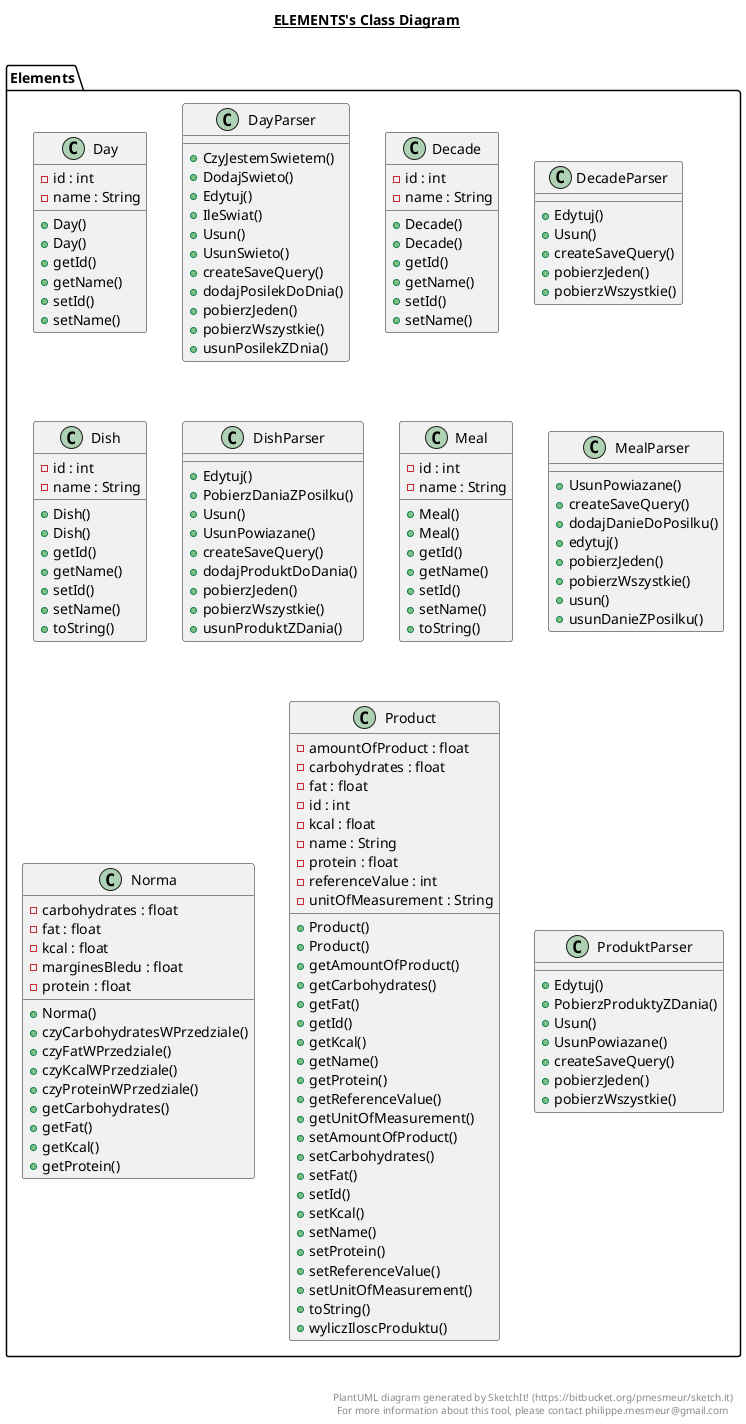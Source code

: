 @startuml

title __ELEMENTS's Class Diagram__\n

  namespace Elements {
    class Elements.Day {
        - id : int
        - name : String
        + Day()
        + Day()
        + getId()
        + getName()
        + setId()
        + setName()
    }
  }
  

  namespace Elements {
    class Elements.DayParser {
        + CzyJestemSwietem()
        + DodajSwieto()
        + Edytuj()
        + IleSwiat()
        + Usun()
        + UsunSwieto()
        + createSaveQuery()
        + dodajPosilekDoDnia()
        + pobierzJeden()
        + pobierzWszystkie()
        + usunPosilekZDnia()
    }
  }
  

  namespace Elements {
    class Elements.Decade {
        - id : int
        - name : String
        + Decade()
        + Decade()
        + getId()
        + getName()
        + setId()
        + setName()
    }
  }
  

  namespace Elements {
    class Elements.DecadeParser {
        + Edytuj()
        + Usun()
        + createSaveQuery()
        + pobierzJeden()
        + pobierzWszystkie()
    }
  }
  

  namespace Elements {
    class Elements.Dish {
        - id : int
        - name : String
        + Dish()
        + Dish()
        + getId()
        + getName()
        + setId()
        + setName()
        + toString()
    }
  }
  

  namespace Elements {
    class Elements.DishParser {
        + Edytuj()
        + PobierzDaniaZPosilku()
        + Usun()
        + UsunPowiazane()
        + createSaveQuery()
        + dodajProduktDoDania()
        + pobierzJeden()
        + pobierzWszystkie()
        + usunProduktZDania()
    }
  }
  

  namespace Elements {
    class Elements.Meal {
        - id : int
        - name : String
        + Meal()
        + Meal()
        + getId()
        + getName()
        + setId()
        + setName()
        + toString()
    }
  }
  

  namespace Elements {
    class Elements.MealParser {
        + UsunPowiazane()
        + createSaveQuery()
        + dodajDanieDoPosilku()
        + edytuj()
        + pobierzJeden()
        + pobierzWszystkie()
        + usun()
        + usunDanieZPosilku()
    }
  }
  

  namespace Elements {
    class Elements.Norma {
        - carbohydrates : float
        - fat : float
        - kcal : float
        - marginesBledu : float
        - protein : float
        + Norma()
        + czyCarbohydratesWPrzedziale()
        + czyFatWPrzedziale()
        + czyKcalWPrzedziale()
        + czyProteinWPrzedziale()
        + getCarbohydrates()
        + getFat()
        + getKcal()
        + getProtein()
    }
  }
  

  namespace Elements {
    class Elements.Product {
        - amountOfProduct : float
        - carbohydrates : float
        - fat : float
        - id : int
        - kcal : float
        - name : String
        - protein : float
        - referenceValue : int
        - unitOfMeasurement : String
        + Product()
        + Product()
        + getAmountOfProduct()
        + getCarbohydrates()
        + getFat()
        + getId()
        + getKcal()
        + getName()
        + getProtein()
        + getReferenceValue()
        + getUnitOfMeasurement()
        + setAmountOfProduct()
        + setCarbohydrates()
        + setFat()
        + setId()
        + setKcal()
        + setName()
        + setProtein()
        + setReferenceValue()
        + setUnitOfMeasurement()
        + toString()
        + wyliczIloscProduktu()
    }
  }
  

  namespace Elements {
    class Elements.ProduktParser {
        + Edytuj()
        + PobierzProduktyZDania()
        + Usun()
        + UsunPowiazane()
        + createSaveQuery()
        + pobierzJeden()
        + pobierzWszystkie()
    }
  }
  



right footer


PlantUML diagram generated by SketchIt! (https://bitbucket.org/pmesmeur/sketch.it)
For more information about this tool, please contact philippe.mesmeur@gmail.com
endfooter

@enduml
